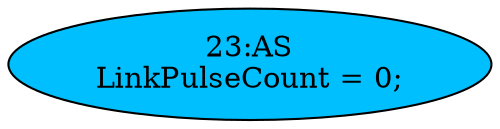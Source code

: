 strict digraph "" {
	node [label="\N"];
	"23:AS"	 [ast="<pyverilog.vparser.ast.Assign object at 0x7f9d4b7f5090>",
		def_var="['LinkPulseCount']",
		fillcolor=deepskyblue,
		label="23:AS
LinkPulseCount = 0;",
		statements="[]",
		style=filled,
		typ=Assign,
		use_var="[]"];
}
